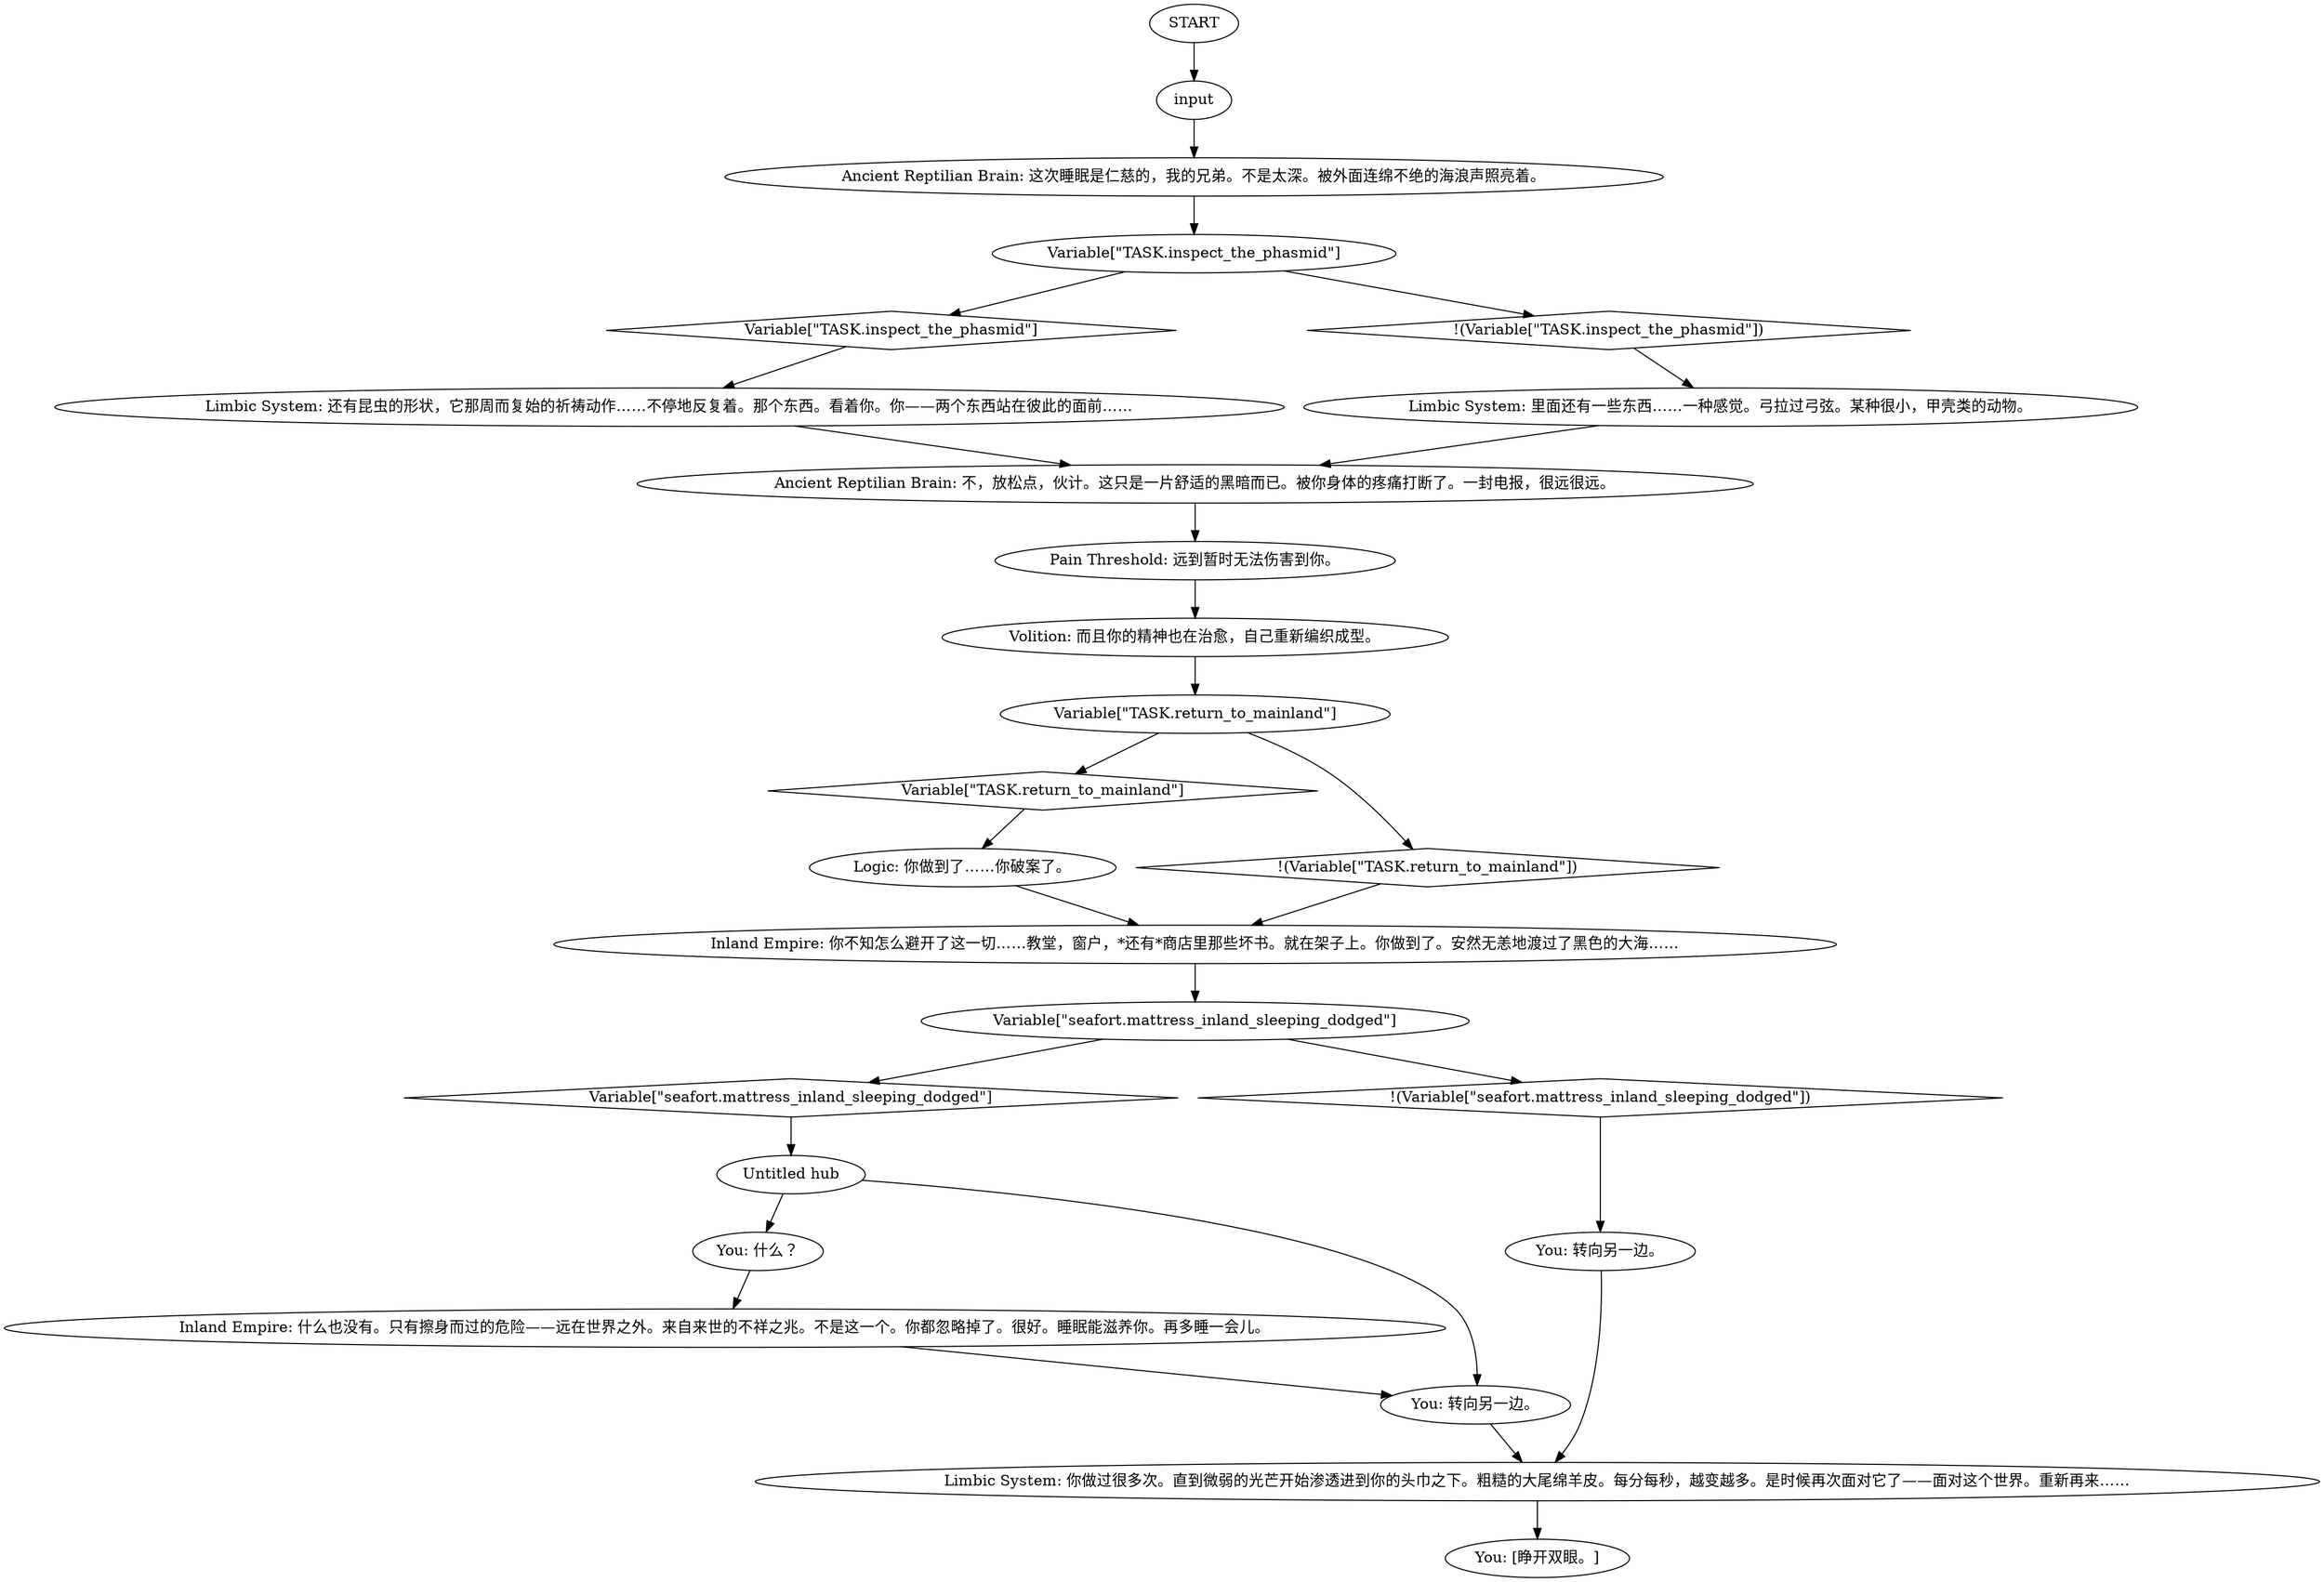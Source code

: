# DREAM SEAFORT / NO DOLORES DREAM
# This is the consolation dream if you did not get to see stained glass window inside church
# ==================================================
digraph G {
	  0 [label="START"];
	  1 [label="input"];
	  2 [label="Variable[\"TASK.inspect_the_phasmid\"]"];
	  3 [label="Variable[\"TASK.inspect_the_phasmid\"]", shape=diamond];
	  4 [label="!(Variable[\"TASK.inspect_the_phasmid\"])", shape=diamond];
	  5 [label="Limbic System: 里面还有一些东西……一种感觉。弓拉过弓弦。某种很小，甲壳类的动物。"];
	  6 [label="You: 什么？"];
	  7 [label="You: 转向另一边。"];
	  8 [label="Ancient Reptilian Brain: 这次睡眠是仁慈的，我的兄弟。不是太深。被外面连绵不绝的海浪声照亮着。"];
	  9 [label="Variable[\"seafort.mattress_inland_sleeping_dodged\"]"];
	  10 [label="Variable[\"seafort.mattress_inland_sleeping_dodged\"]", shape=diamond];
	  11 [label="!(Variable[\"seafort.mattress_inland_sleeping_dodged\"])", shape=diamond];
	  12 [label="You: 转向另一边。"];
	  13 [label="Limbic System: 你做过很多次。直到微弱的光芒开始渗透进到你的头巾之下。粗糙的大尾绵羊皮。每分每秒，越变越多。是时候再次面对它了——面对这个世界。重新再来……"];
	  14 [label="Pain Threshold: 远到暂时无法伤害到你。"];
	  15 [label="Inland Empire: 什么也没有。只有擦身而过的危险——远在世界之外。来自来世的不祥之兆。不是这一个。你都忽略掉了。很好。睡眠能滋养你。再多睡一会儿。"];
	  16 [label="Limbic System: 还有昆虫的形状，它那周而复始的祈祷动作……不停地反复着。那个东西。看着你。你——两个东西站在彼此的面前……"];
	  17 [label="Volition: 而且你的精神也在治愈，自己重新编织成型。"];
	  18 [label="Variable[\"TASK.return_to_mainland\"]"];
	  19 [label="Variable[\"TASK.return_to_mainland\"]", shape=diamond];
	  20 [label="!(Variable[\"TASK.return_to_mainland\"])", shape=diamond];
	  21 [label="Untitled hub"];
	  22 [label="You: [睁开双眼。]"];
	  23 [label="Ancient Reptilian Brain: 不，放松点，伙计。这只是一片舒适的黑暗而已。被你身体的疼痛打断了。一封电报，很远很远。"];
	  24 [label="Inland Empire: 你不知怎么避开了这一切……教堂，窗户，*还有*商店里那些坏书。就在架子上。你做到了。安然无恙地渡过了黑色的大海……"];
	  26 [label="Logic: 你做到了……你破案了。"];
	  0 -> 1
	  1 -> 8
	  2 -> 3
	  2 -> 4
	  3 -> 16
	  4 -> 5
	  5 -> 23
	  6 -> 15
	  7 -> 13
	  8 -> 2
	  9 -> 10
	  9 -> 11
	  10 -> 21
	  11 -> 7
	  12 -> 13
	  13 -> 22
	  14 -> 17
	  15 -> 12
	  16 -> 23
	  17 -> 18
	  18 -> 19
	  18 -> 20
	  19 -> 26
	  20 -> 24
	  21 -> 12
	  21 -> 6
	  23 -> 14
	  24 -> 9
	  26 -> 24
}

